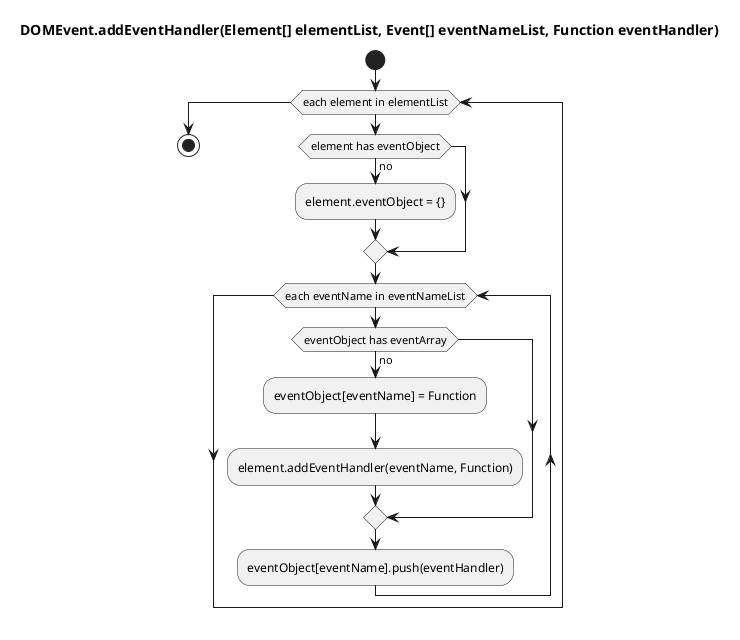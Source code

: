 @startuml DOMEvent/AddEventHandler.png

title DOMEvent.addEventHandler(Element[] elementList, Event[] eventNameList, Function eventHandler)

start
    while (each element in elementList)
        if (element has eventObject) is (no) then
            :element.eventObject = {};
        endif
        while (each eventName in eventNameList)
            if (eventObject has eventArray) is (no) then
                :eventObject[eventName] = Function;
                :element.addEventHandler(eventName, Function);
            endif
            :eventObject[eventName].push(eventHandler);
        end while
    end while
stop
@enduml

@startuml DOMEvent/EventHandler.png
title DOMEvent.EventHandler(event)

start
    :handlerResult = true;
    while (each handler in handlerList && handlerResult !== false)
        if(handler.enabled) is (yes) then
            :handlerResult = handler.apply(this, arguments);
        endif
    end while
stop
@enduml